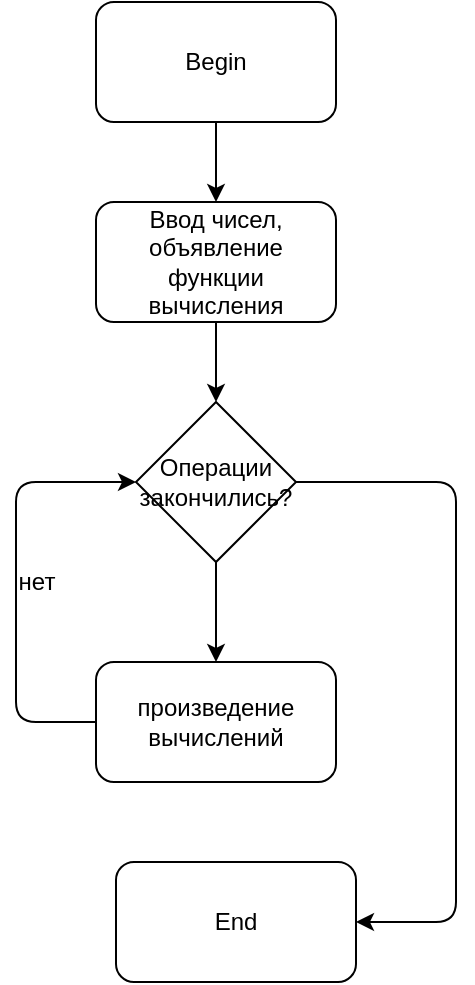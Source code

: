 <mxfile>
    <diagram id="cpn_5X6uTDEOtbCXCDDB" name="Страница 1">
        <mxGraphModel dx="767" dy="487" grid="1" gridSize="10" guides="1" tooltips="1" connect="1" arrows="1" fold="1" page="1" pageScale="1" pageWidth="827" pageHeight="1169" math="0" shadow="0">
            <root>
                <mxCell id="0"/>
                <mxCell id="1" parent="0"/>
                <mxCell id="5" value="" style="edgeStyle=none;html=1;" parent="1" source="2" target="3" edge="1">
                    <mxGeometry relative="1" as="geometry"/>
                </mxCell>
                <mxCell id="2" value="Begin" style="rounded=1;whiteSpace=wrap;html=1;" parent="1" vertex="1">
                    <mxGeometry x="170" y="10" width="120" height="60" as="geometry"/>
                </mxCell>
                <mxCell id="6" value="" style="edgeStyle=none;html=1;" parent="1" source="3" edge="1">
                    <mxGeometry relative="1" as="geometry">
                        <mxPoint x="230" y="210" as="targetPoint"/>
                    </mxGeometry>
                </mxCell>
                <mxCell id="3" value="Ввод чисел, объявление функции вычисления" style="rounded=1;whiteSpace=wrap;html=1;" parent="1" vertex="1">
                    <mxGeometry x="170" y="110" width="120" height="60" as="geometry"/>
                </mxCell>
                <mxCell id="9" value="" style="edgeStyle=none;html=1;" parent="1" source="7" target="8" edge="1">
                    <mxGeometry relative="1" as="geometry"/>
                </mxCell>
                <mxCell id="13" value="" style="edgeStyle=none;html=1;" parent="1" source="7" target="12" edge="1">
                    <mxGeometry relative="1" as="geometry">
                        <Array as="points">
                            <mxPoint x="350" y="250"/>
                            <mxPoint x="350" y="470"/>
                        </Array>
                    </mxGeometry>
                </mxCell>
                <mxCell id="7" value="Операции закончились?" style="rhombus;whiteSpace=wrap;html=1;" parent="1" vertex="1">
                    <mxGeometry x="190" y="210" width="80" height="80" as="geometry"/>
                </mxCell>
                <mxCell id="10" style="edgeStyle=none;html=1;entryX=0;entryY=0.5;entryDx=0;entryDy=0;" parent="1" source="8" target="7" edge="1">
                    <mxGeometry relative="1" as="geometry">
                        <mxPoint x="30" y="370" as="targetPoint"/>
                        <Array as="points">
                            <mxPoint x="130" y="370"/>
                            <mxPoint x="130" y="250"/>
                        </Array>
                    </mxGeometry>
                </mxCell>
                <mxCell id="8" value="произведение вычислений" style="rounded=1;whiteSpace=wrap;html=1;" parent="1" vertex="1">
                    <mxGeometry x="170" y="340" width="120" height="60" as="geometry"/>
                </mxCell>
                <mxCell id="11" value="нет" style="text;html=1;align=center;verticalAlign=middle;resizable=0;points=[];autosize=1;strokeColor=none;fillColor=none;" parent="1" vertex="1">
                    <mxGeometry x="125" y="290" width="30" height="20" as="geometry"/>
                </mxCell>
                <mxCell id="12" value="End" style="rounded=1;whiteSpace=wrap;html=1;" parent="1" vertex="1">
                    <mxGeometry x="180" y="440" width="120" height="60" as="geometry"/>
                </mxCell>
            </root>
        </mxGraphModel>
    </diagram>
</mxfile>